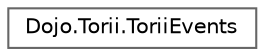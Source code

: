 digraph "Graphical Class Hierarchy"
{
 // LATEX_PDF_SIZE
  bgcolor="transparent";
  edge [fontname=Helvetica,fontsize=10,labelfontname=Helvetica,labelfontsize=10];
  node [fontname=Helvetica,fontsize=10,shape=box,height=0.2,width=0.4];
  rankdir="LR";
  Node0 [id="Node000000",label="Dojo.Torii.ToriiEvents",height=0.2,width=0.4,color="grey40", fillcolor="white", style="filled",URL="$class_dojo_1_1_torii_1_1_torii_events.html",tooltip=" "];
}
